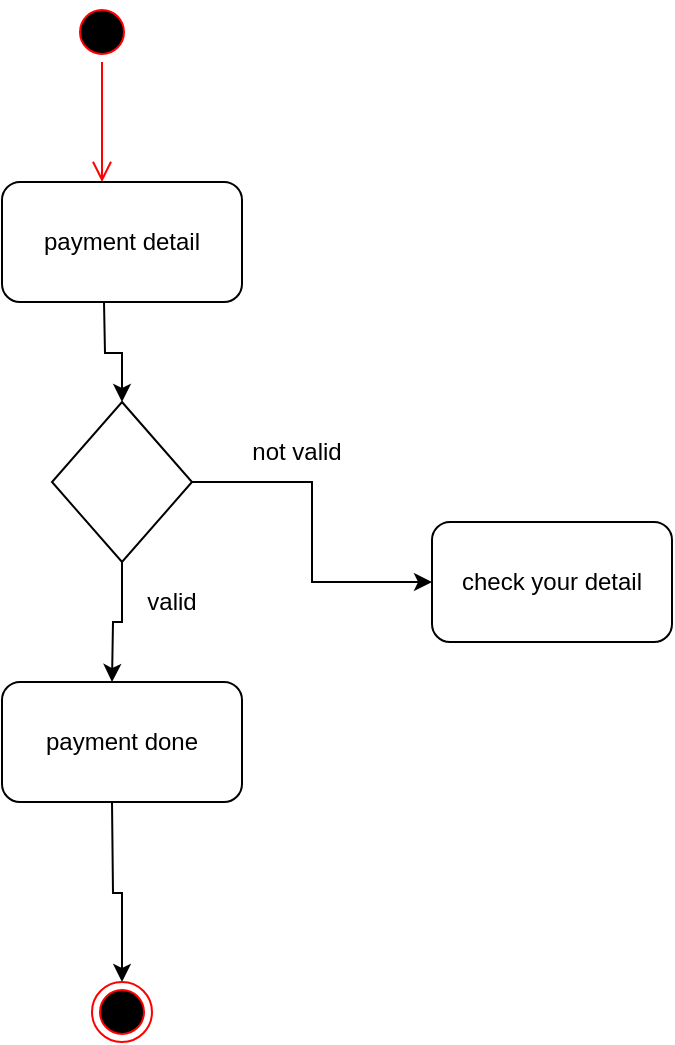 <mxfile version="15.0.2" type="github">
  <diagram id="kHmb1dJ9tgcldMMJJqNc" name="Page-1">
    <mxGraphModel dx="1278" dy="564" grid="1" gridSize="10" guides="1" tooltips="1" connect="1" arrows="1" fold="1" page="1" pageScale="1" pageWidth="850" pageHeight="1100" math="0" shadow="0">
      <root>
        <mxCell id="0" />
        <mxCell id="1" parent="0" />
        <mxCell id="dWfknbIUevJc3LB7MskT-1" value="" style="ellipse;html=1;shape=startState;fillColor=#000000;strokeColor=#ff0000;" parent="1" vertex="1">
          <mxGeometry x="370" y="30" width="30" height="30" as="geometry" />
        </mxCell>
        <mxCell id="dWfknbIUevJc3LB7MskT-2" value="" style="edgeStyle=orthogonalEdgeStyle;html=1;verticalAlign=bottom;endArrow=open;endSize=8;strokeColor=#ff0000;" parent="1" source="dWfknbIUevJc3LB7MskT-1" edge="1">
          <mxGeometry relative="1" as="geometry">
            <mxPoint x="385" y="120" as="targetPoint" />
          </mxGeometry>
        </mxCell>
        <mxCell id="dWfknbIUevJc3LB7MskT-7" style="edgeStyle=orthogonalEdgeStyle;rounded=0;orthogonalLoop=1;jettySize=auto;html=1;entryX=0.5;entryY=0;entryDx=0;entryDy=0;" parent="1" target="dWfknbIUevJc3LB7MskT-4" edge="1">
          <mxGeometry relative="1" as="geometry">
            <mxPoint x="386" y="180" as="sourcePoint" />
          </mxGeometry>
        </mxCell>
        <mxCell id="dWfknbIUevJc3LB7MskT-8" style="edgeStyle=orthogonalEdgeStyle;rounded=0;orthogonalLoop=1;jettySize=auto;html=1;exitX=0.5;exitY=1;exitDx=0;exitDy=0;entryX=0.5;entryY=0;entryDx=0;entryDy=0;" parent="1" source="dWfknbIUevJc3LB7MskT-4" edge="1">
          <mxGeometry relative="1" as="geometry">
            <mxPoint x="390" y="370" as="targetPoint" />
          </mxGeometry>
        </mxCell>
        <mxCell id="Z2B510rpl8rBDWUOBYsx-8" style="edgeStyle=orthogonalEdgeStyle;rounded=0;orthogonalLoop=1;jettySize=auto;html=1;entryX=0;entryY=0.5;entryDx=0;entryDy=0;" edge="1" parent="1" source="dWfknbIUevJc3LB7MskT-4" target="Z2B510rpl8rBDWUOBYsx-10">
          <mxGeometry relative="1" as="geometry">
            <mxPoint x="530" y="270" as="targetPoint" />
          </mxGeometry>
        </mxCell>
        <mxCell id="dWfknbIUevJc3LB7MskT-4" value="" style="rhombus;whiteSpace=wrap;html=1;" parent="1" vertex="1">
          <mxGeometry x="360" y="230" width="70" height="80" as="geometry" />
        </mxCell>
        <mxCell id="dWfknbIUevJc3LB7MskT-9" style="edgeStyle=orthogonalEdgeStyle;rounded=0;orthogonalLoop=1;jettySize=auto;html=1;entryX=0.5;entryY=0;entryDx=0;entryDy=0;" parent="1" target="dWfknbIUevJc3LB7MskT-6" edge="1">
          <mxGeometry relative="1" as="geometry">
            <mxPoint x="390" y="430" as="sourcePoint" />
          </mxGeometry>
        </mxCell>
        <mxCell id="dWfknbIUevJc3LB7MskT-6" value="" style="ellipse;html=1;shape=endState;fillColor=#000000;strokeColor=#ff0000;" parent="1" vertex="1">
          <mxGeometry x="380" y="520" width="30" height="30" as="geometry" />
        </mxCell>
        <mxCell id="Z2B510rpl8rBDWUOBYsx-6" value="payment detail" style="rounded=1;whiteSpace=wrap;html=1;" vertex="1" parent="1">
          <mxGeometry x="335" y="120" width="120" height="60" as="geometry" />
        </mxCell>
        <mxCell id="Z2B510rpl8rBDWUOBYsx-10" value="&lt;div&gt;check your detail&lt;br&gt;&lt;/div&gt;" style="rounded=1;whiteSpace=wrap;html=1;" vertex="1" parent="1">
          <mxGeometry x="550" y="290" width="120" height="60" as="geometry" />
        </mxCell>
        <mxCell id="Z2B510rpl8rBDWUOBYsx-11" value="payment done" style="rounded=1;whiteSpace=wrap;html=1;" vertex="1" parent="1">
          <mxGeometry x="335" y="370" width="120" height="60" as="geometry" />
        </mxCell>
        <mxCell id="Z2B510rpl8rBDWUOBYsx-12" value="not valid" style="text;html=1;strokeColor=none;fillColor=none;align=center;verticalAlign=middle;whiteSpace=wrap;rounded=0;" vertex="1" parent="1">
          <mxGeometry x="455" y="240" width="55" height="30" as="geometry" />
        </mxCell>
        <mxCell id="Z2B510rpl8rBDWUOBYsx-13" value="valid" style="text;html=1;strokeColor=none;fillColor=none;align=center;verticalAlign=middle;whiteSpace=wrap;rounded=0;" vertex="1" parent="1">
          <mxGeometry x="400" y="320" width="40" height="20" as="geometry" />
        </mxCell>
      </root>
    </mxGraphModel>
  </diagram>
</mxfile>
